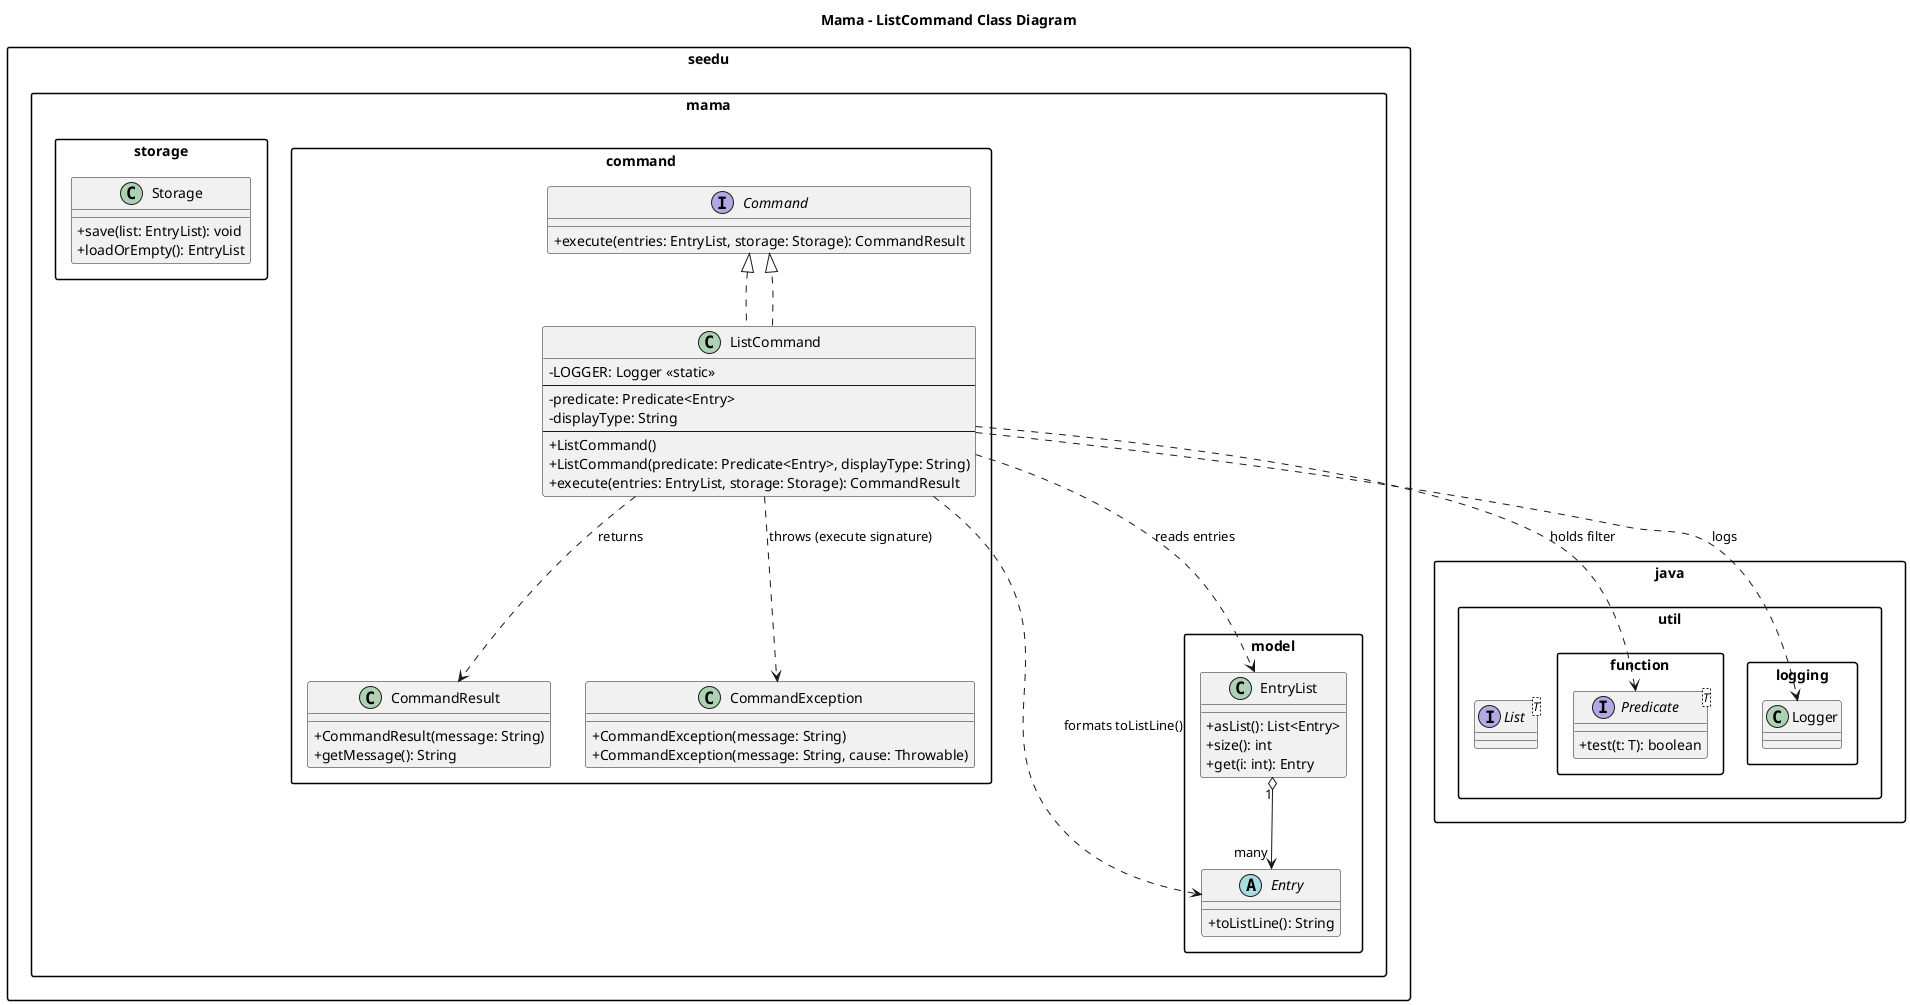 @startuml
title Mama – ListCommand Class Diagram

skinparam classAttributeIconSize 0
skinparam packageStyle rectangle

package "seedu.mama.command" {
  interface Command {
    +execute(entries: EntryList, storage: Storage): CommandResult
  }

  class CommandResult {
    +CommandResult(message: String)
    +getMessage(): String
  }

  class CommandException {
    +CommandException(message: String)
    +CommandException(message: String, cause: Throwable)
  }

  class ListCommand implements Command {
    -LOGGER: Logger <<static>>
    --
    -predicate: Predicate<Entry>
    -displayType: String
    --
    +ListCommand()
    +ListCommand(predicate: Predicate<Entry>, displayType: String)
    +execute(entries: EntryList, storage: Storage): CommandResult
  }
}

package "seedu.mama.model" {
  abstract class Entry {
    +toListLine(): String
  }

  class EntryList {
    +asList(): List<Entry>
    +size(): int
    +get(i: int): Entry
  }
}

package "seedu.mama.storage" {
  class Storage {
    +save(list: EntryList): void
    +loadOrEmpty(): EntryList
  }
}

package "java.util" {
  interface List<T>
}

package "java.util.function" {
  interface Predicate<T> {
    +test(t: T): boolean
  }
}

package "java.util.logging" {
  class Logger
}

' Relationships
ListCommand ..|> Command
ListCommand ..> Predicate : holds filter
ListCommand ..> EntryList : reads entries
ListCommand ..> Entry : formats toListLine()
ListCommand ..> CommandResult : returns
ListCommand ..> CommandException : throws (execute signature)
ListCommand ..> Logger : logs

EntryList "1" o--> "many" Entry
@enduml